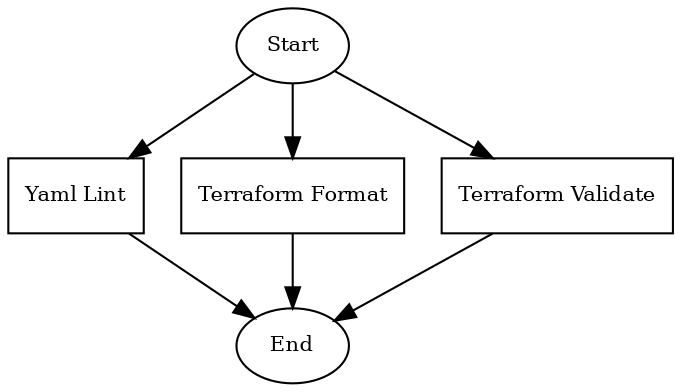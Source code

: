 digraph G {

  node[fontsize="10"]

  start [shape=oval, label="Start"];
  end [shape=oval, label="End"];
  
  subgraph "steps" {
      yaml [shape=box, label="Yaml Lint"]
      tf_format [shape=box, label="Terraform Format"]
      tf_validate [shape=box, label="Terraform Validate"]
  }

  start -> yaml -> end
  start -> tf_format -> end
  start -> tf_validate -> end

}